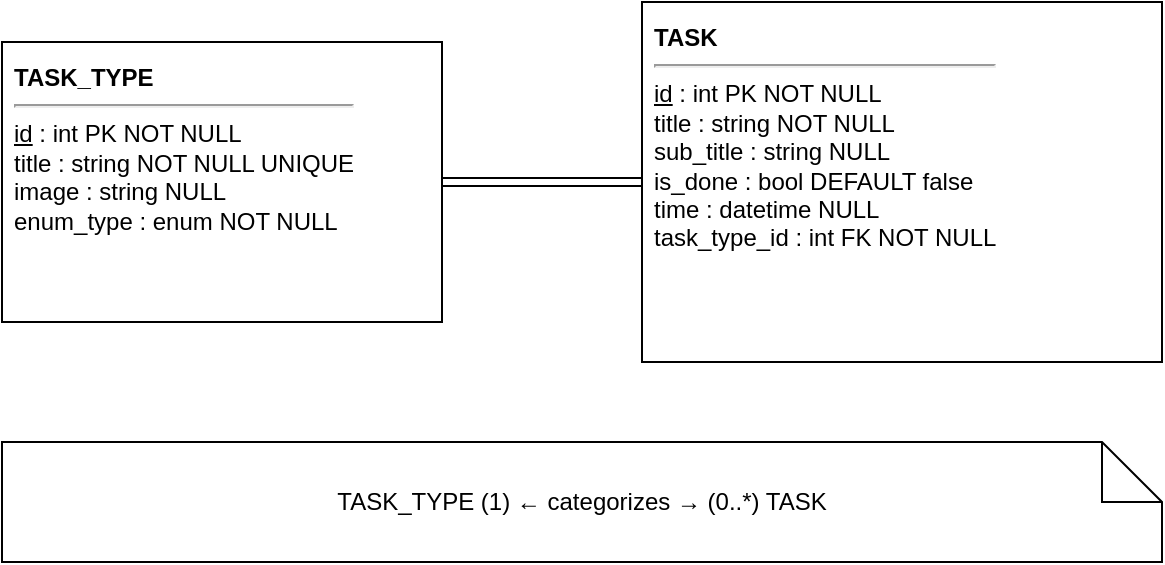 <?xml version="1.0" encoding="utf-8"?>
<mxfile>
  <diagram name="ERD" id="diag-1">
    <mxGraphModel>
      <root>
        <mxCell id="0" value=""/>
        <mxCell id="1" value="" parent="0"/>
        <mxCell id="2" value="&lt;b&gt;TASK_TYPE&lt;/b&gt;&lt;hr/&gt;&lt;div&gt;&lt;u&gt;id&lt;/u&gt; : int PK NOT NULL&lt;/div&gt;&lt;div&gt;title : string NOT NULL UNIQUE&lt;/div&gt;&lt;div&gt;image : string NULL&lt;/div&gt;&lt;div&gt;enum_type : enum NOT NULL&lt;/div&gt;" style="shape=rectangle;rounded=0;whiteSpace=wrap;html=1;align=left;verticalAlign=top;spacing=6;" vertex="1" parent="1">
          <mxGeometry x="60" y="60" width="220" height="140" as="geometry"/>
        </mxCell>
        <mxCell id="3" value="&lt;b&gt;TASK&lt;/b&gt;&lt;hr/&gt;&lt;div&gt;&lt;u&gt;id&lt;/u&gt; : int PK NOT NULL&lt;/div&gt;&lt;div&gt;title : string NOT NULL&lt;/div&gt;&lt;div&gt;sub_title : string NULL&lt;/div&gt;&lt;div&gt;is_done : bool DEFAULT false&lt;/div&gt;&lt;div&gt;time : datetime NULL&lt;/div&gt;&lt;div&gt;task_type_id : int FK NOT NULL&lt;/div&gt;" style="shape=rectangle;rounded=0;whiteSpace=wrap;html=1;align=left;verticalAlign=top;spacing=6;" vertex="1" parent="1">
          <mxGeometry x="380" y="40" width="260" height="180" as="geometry"/>
        </mxCell>
        <mxCell id="4" value="" style="shape=link;endArrow=ERzeroToMany;startArrow=ERmandatory;html=1;" edge="1" parent="1" source="2" target="3">
          <mxGeometry x="0" y="0" width="0" height="0" relative="1" as="geometry"/>
        </mxCell>
        <mxCell id="7" value="TASK_TYPE (1) ← categorizes → (0..*) TASK" style="shape=note;whiteSpace=wrap;html=1;rounded=1;" vertex="1" parent="1">
          <mxGeometry x="60" y="260" width="580" height="60" as="geometry"/>
        </mxCell>
      </root>
    </mxGraphModel>
  </diagram>
  <diagram name="Class Diagram" id="diag-2">
    <mxGraphModel>
      <root>
        <mxCell id="0" value=""/>
        <mxCell id="1" value="" parent="0"/>
        <mxCell id="101" value="&lt;b&gt;&amp;lt;&amp;lt;enumeration&amp;gt;&amp;gt; TaskTypeEnum&lt;/b&gt;&lt;hr/&gt;working&lt;br/&gt;date&lt;br/&gt;foucs&lt;br/&gt;official&lt;br/&gt;gym&lt;br/&gt;businessDate" style="shape=rectangle;rounded=0;whiteSpace=wrap;html=1;align=left;verticalAlign=top;spacing=6;" vertex="1" parent="1">
          <mxGeometry x="560" y="60" width="180" height="160" as="geometry"/>
        </mxCell>
        <mxCell id="102" value="&lt;b&gt;TaskType&lt;/b&gt;&lt;hr/&gt;-id: int&lt;br/&gt;+image: String&lt;br/&gt;+title: String&lt;br/&gt;+enumType: TaskTypeEnum" style="swimlane;rounded=1;html=1;startSize=30;align=left;verticalAlign=top;" vertex="1" parent="1">
          <mxGeometry x="300" y="60" width="220" height="160" as="geometry"/>
        </mxCell>
        <mxCell id="103" value="&lt;b&gt;Task&lt;/b&gt;&lt;hr/&gt;-id: int&lt;br/&gt;+title: String&lt;br/&gt;+subTitle: String&lt;br/&gt;+isDone: bool&lt;br/&gt;+time: DateTime?&lt;br/&gt;+taskType: TaskType" style="swimlane;rounded=1;html=1;startSize=30;align=left;verticalAlign=top;" vertex="1" parent="1">
          <mxGeometry x="40" y="40" width="240" height="200" as="geometry"/>
        </mxCell>
        <mxCell id="104" value="&lt;b&gt;HomePage&lt;/b&gt;&lt;hr/&gt;-taskBox: Box&amp;lt;Task&amp;gt;&lt;br/&gt;+build(context)" style="swimlane;rounded=1;html=1;startSize=30;align=left;verticalAlign=top;" vertex="1" parent="1">
          <mxGeometry x="40" y="280" width="220" height="110" as="geometry"/>
        </mxCell>
        <mxCell id="105" value="&lt;b&gt;AddTask&lt;/b&gt;&lt;hr/&gt;-selectedTaskTypeItem: int&lt;br/&gt;-_dateTime: DateTime?&lt;br/&gt;+addTask(title, subTitle)" style="swimlane;rounded=1;html=1;startSize=30;align=left;verticalAlign=top;" vertex="1" parent="1">
          <mxGeometry x="300" y="260" width="240" height="130" as="geometry"/>
        </mxCell>
        <mxCell id="106" value="&lt;b&gt;EditTask&lt;/b&gt;&lt;hr/&gt;+task: Task&lt;br/&gt;+editTask(title, subTitle, dateTime?)" style="swimlane;rounded=1;html=1;startSize=30;align=left;verticalAlign=top;" vertex="1" parent="1">
          <mxGeometry x="580" y="260" width="220" height="110" as="geometry"/>
        </mxCell>
        <mxCell id="201" value="" style="endArrow=open;dashed=0;html=1;rounded=0;" edge="1" parent="1" source="103" target="102">
          <mxGeometry x="0" y="0" width="0" height="0" relative="1" as="geometry"/>
        </mxCell>
        <mxCell id="202" value="" style="endArrow=open;dashed=0;html=1;rounded=0;" edge="1" parent="1" source="102" target="101">
          <mxGeometry x="0" y="0" width="0" height="0" relative="1" as="geometry"/>
        </mxCell>
        <mxCell id="203" value="" style="endArrow=open;dashed=0;html=1;rounded=0;" edge="1" parent="1" source="104" target="103">
          <mxGeometry x="0" y="0" width="0" height="0" relative="1" as="geometry"/>
        </mxCell>
        <mxCell id="204" value="" style="endArrow=open;dashed=0;html=1;rounded=0;" edge="1" parent="1" source="105" target="103">
          <mxGeometry x="0" y="0" width="0" height="0" relative="1" as="geometry"/>
        </mxCell>
        <mxCell id="205" value="" style="endArrow=open;dashed=0;html=1;rounded=0;" edge="1" parent="1" source="106" target="103">
          <mxGeometry x="0" y="0" width="0" height="0" relative="1" as="geometry"/>
        </mxCell>
      </root>
    </mxGraphModel>
  </diagram>
</mxfile>
